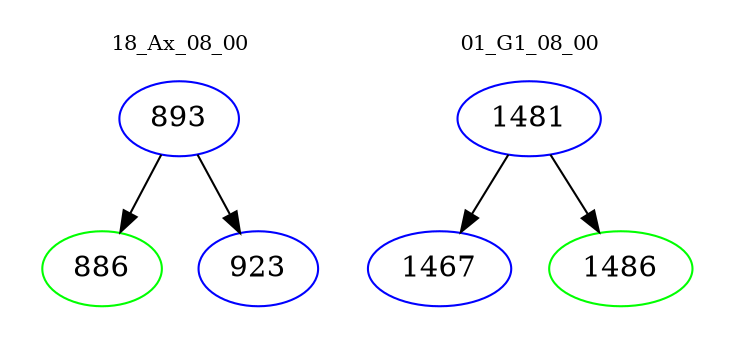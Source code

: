 digraph{
subgraph cluster_0 {
color = white
label = "18_Ax_08_00";
fontsize=10;
T0_893 [label="893", color="blue"]
T0_893 -> T0_886 [color="black"]
T0_886 [label="886", color="green"]
T0_893 -> T0_923 [color="black"]
T0_923 [label="923", color="blue"]
}
subgraph cluster_1 {
color = white
label = "01_G1_08_00";
fontsize=10;
T1_1481 [label="1481", color="blue"]
T1_1481 -> T1_1467 [color="black"]
T1_1467 [label="1467", color="blue"]
T1_1481 -> T1_1486 [color="black"]
T1_1486 [label="1486", color="green"]
}
}
